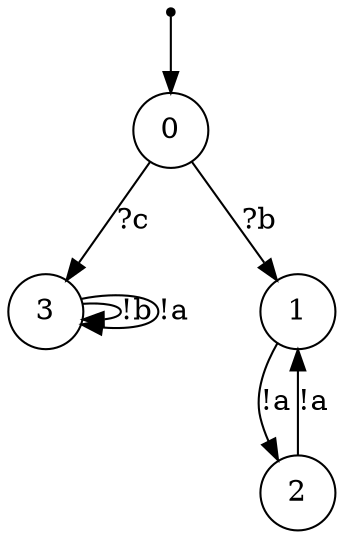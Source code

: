 digraph {
 node [shape=point] ENTRY
 node [shape=circle]
 ENTRY -> 0
0 -> 3 [label="?c"]
3 -> 3 [label="!b"]
3 -> 3 [label="!a"]
0 -> 1 [label="?b"]
1 -> 2 [label="!a"]
2 -> 1 [label="!a"]
}